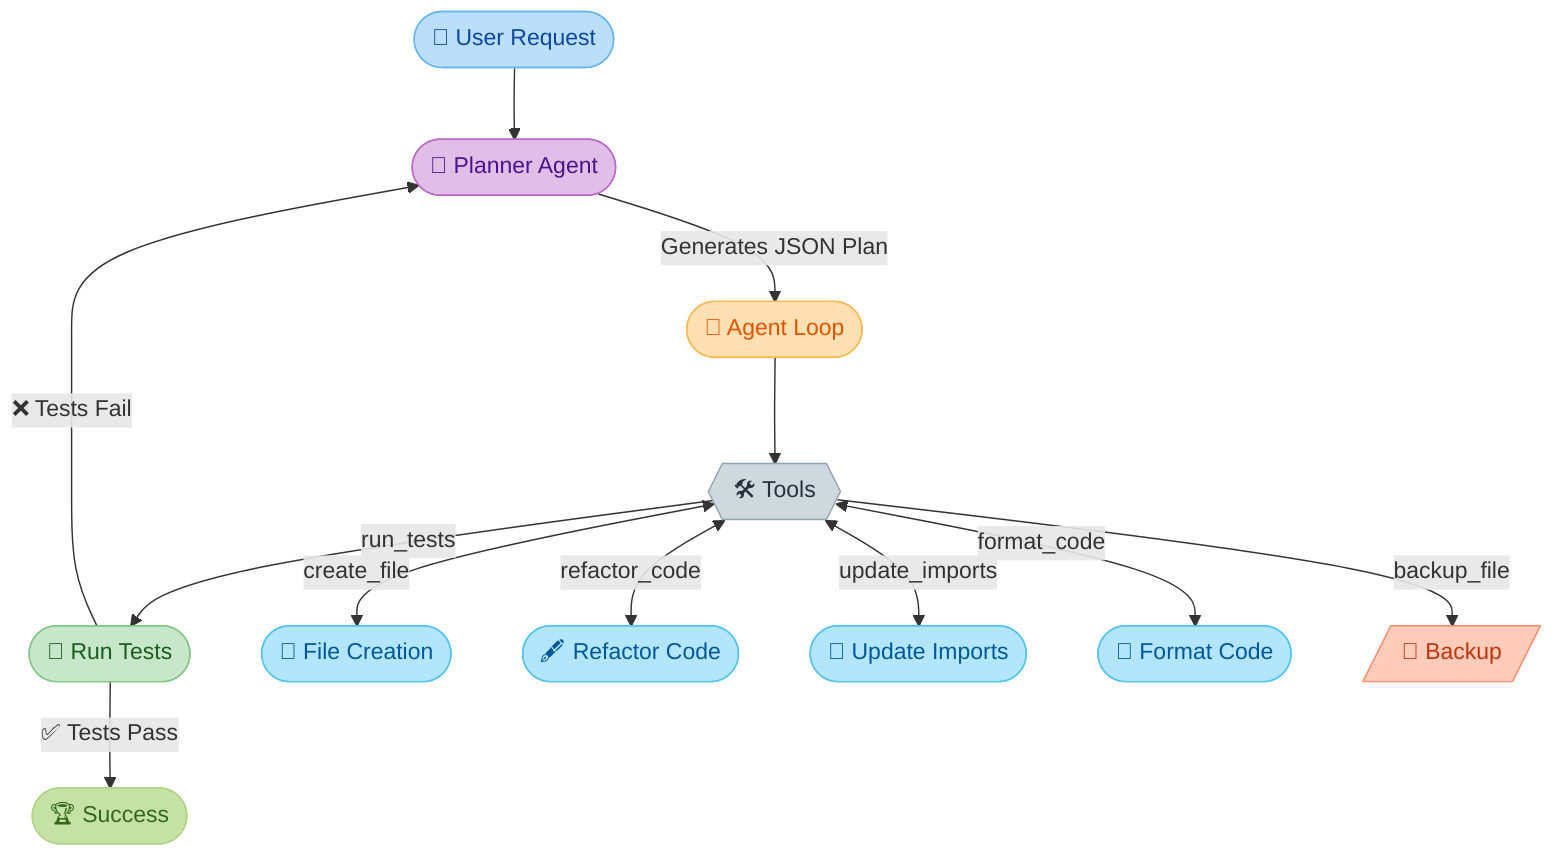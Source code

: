 flowchart TD
    %% === NODES ===
    A([💬 User Request])
    B([🧠 Planner Agent])
    C([🔁 Agent Loop])
    D{{🛠️ Tools}}

    %% Tools
    D1([🧪 Run Tests])       
    %% Stadium shape
    D2([📄 File Creation])
    D3([🖋️ Refactor Code])
    D4([🔗 Update Imports])
    D5([🎨 Format Code])
    D6[/💾 Backup/]          
    %% Parallelogram

    E([🏆 Success])

    %% === EDGES ===
    A --> B -->|Generates JSON Plan| C --> D
    D -->|run_tests| D1
    D <-->|create_file| D2
    D <-->|refactor_code| D3
    D <-->|update_imports| D4
    D <-->|format_code| D5
    D -->|backup_file| D6

    D1 -->|❌ Tests Fail| B
    D1 -->|✅ Tests Pass| E

    %% === STYLES (softer colors) ===
    style A fill:#BBDEFB,stroke:#64B5F6,color:#0D47A1
    style B fill:#E1BEE7,stroke:#BA68C8,color:#4A148C
    style C fill:#FFE0B2,stroke:#FFB74D,color:#E65100
    style D fill:#CFD8DC,stroke:#90A4AE,color:#263238

    %% Normal tools - soft blue
    style D2 fill:#B3E5FC,stroke:#4FC3F7,color:#01579B
    style D3 fill:#B3E5FC,stroke:#4FC3F7,color:#01579B
    style D4 fill:#B3E5FC,stroke:#4FC3F7,color:#01579B
    style D5 fill:#B3E5FC,stroke:#4FC3F7,color:#01579B

    %% Special tools
    style D1 fill:#C8E6C9,stroke:#81C784,color:#1B5E20   
    style D6 fill:#FFCCBC,stroke:#FF8A65,color:#BF360C   

    style E fill:#C5E1A5,stroke:#AED581,color:#33691E